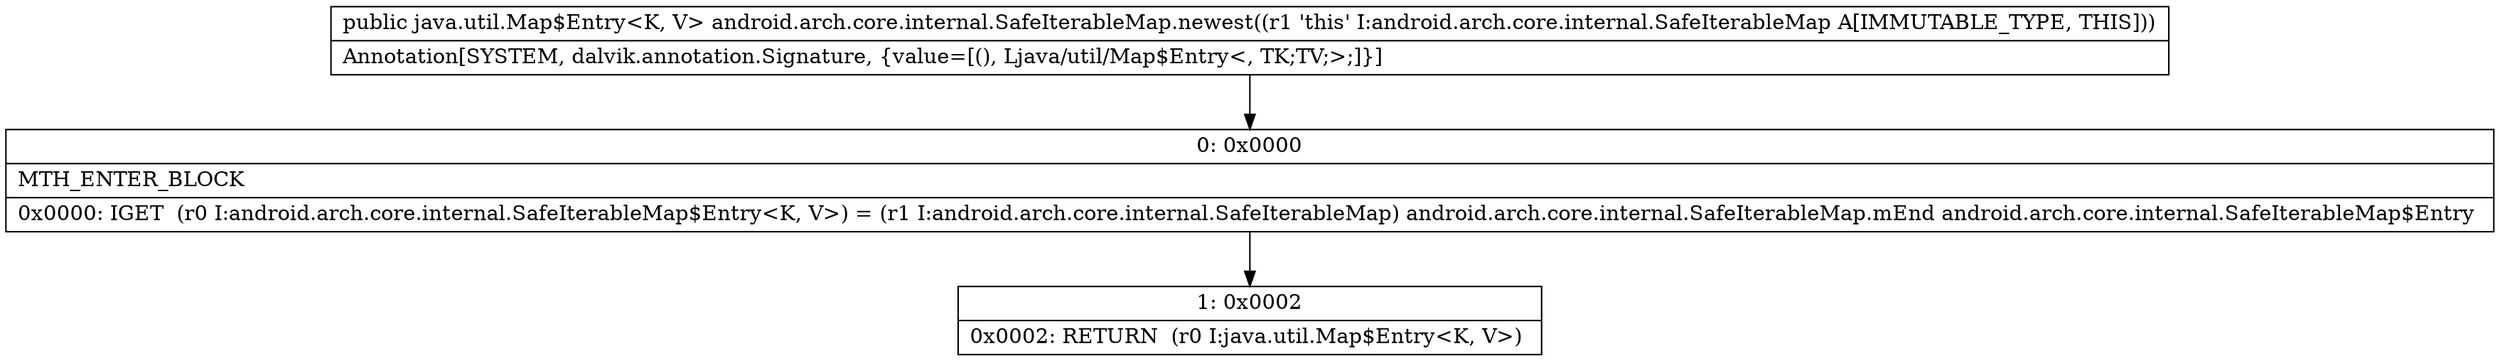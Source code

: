 digraph "CFG forandroid.arch.core.internal.SafeIterableMap.newest()Ljava\/util\/Map$Entry;" {
Node_0 [shape=record,label="{0\:\ 0x0000|MTH_ENTER_BLOCK\l|0x0000: IGET  (r0 I:android.arch.core.internal.SafeIterableMap$Entry\<K, V\>) = (r1 I:android.arch.core.internal.SafeIterableMap) android.arch.core.internal.SafeIterableMap.mEnd android.arch.core.internal.SafeIterableMap$Entry \l}"];
Node_1 [shape=record,label="{1\:\ 0x0002|0x0002: RETURN  (r0 I:java.util.Map$Entry\<K, V\>) \l}"];
MethodNode[shape=record,label="{public java.util.Map$Entry\<K, V\> android.arch.core.internal.SafeIterableMap.newest((r1 'this' I:android.arch.core.internal.SafeIterableMap A[IMMUTABLE_TYPE, THIS]))  | Annotation[SYSTEM, dalvik.annotation.Signature, \{value=[(), Ljava\/util\/Map$Entry\<, TK;TV;\>;]\}]\l}"];
MethodNode -> Node_0;
Node_0 -> Node_1;
}

